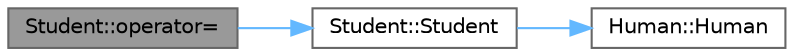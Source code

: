 digraph "Student::operator="
{
 // LATEX_PDF_SIZE
  bgcolor="transparent";
  edge [fontname=Helvetica,fontsize=10,labelfontname=Helvetica,labelfontsize=10];
  node [fontname=Helvetica,fontsize=10,shape=box,height=0.2,width=0.4];
  rankdir="LR";
  Node1 [id="Node000001",label="Student::operator=",height=0.2,width=0.4,color="gray40", fillcolor="grey60", style="filled", fontcolor="black",tooltip=" "];
  Node1 -> Node2 [id="edge3_Node000001_Node000002",color="steelblue1",style="solid",tooltip=" "];
  Node2 [id="Node000002",label="Student::Student",height=0.2,width=0.4,color="grey40", fillcolor="white", style="filled",URL="$class_student.html#ab0566b18e21b62f698cbf4a490c603f7",tooltip=" "];
  Node2 -> Node3 [id="edge4_Node000002_Node000003",color="steelblue1",style="solid",tooltip=" "];
  Node3 [id="Node000003",label="Human::Human",height=0.2,width=0.4,color="grey40", fillcolor="white", style="filled",URL="$class_human.html#a1e7ebe2c710e3026b8f8f0882e2a0475",tooltip=" "];
}
